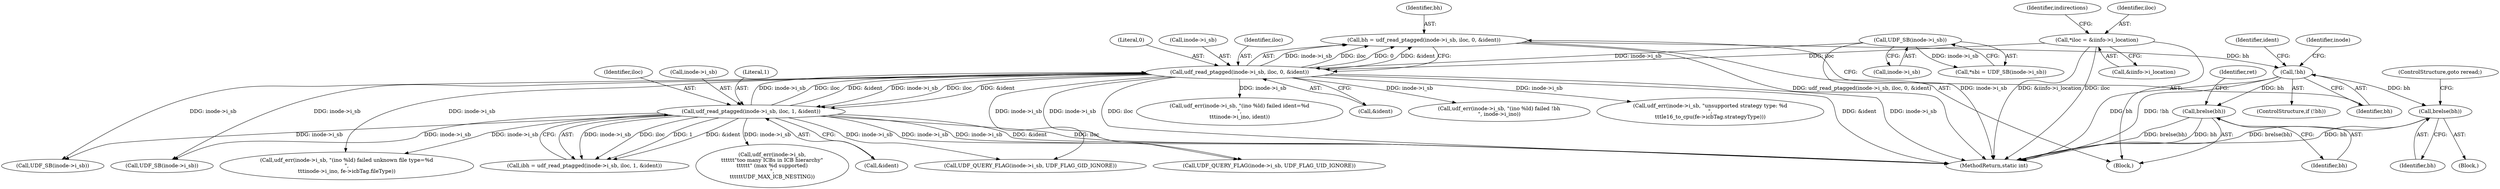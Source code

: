 digraph "0_linux_e159332b9af4b04d882dbcfe1bb0117f0a6d4b58@API" {
"1000173" [label="(Call,bh = udf_read_ptagged(inode->i_sb, iloc, 0, &ident))"];
"1000175" [label="(Call,udf_read_ptagged(inode->i_sb, iloc, 0, &ident))"];
"1000125" [label="(Call,UDF_SB(inode->i_sb))"];
"1000248" [label="(Call,udf_read_ptagged(inode->i_sb, iloc, 1, &ident))"];
"1000130" [label="(Call,*iloc = &iinfo->i_location)"];
"1000184" [label="(Call,!bh)"];
"1000311" [label="(Call,brelse(bh))"];
"1001222" [label="(Call,brelse(bh))"];
"1000253" [label="(Literal,1)"];
"1000183" [label="(ControlStructure,if (!bh))"];
"1000175" [label="(Call,udf_read_ptagged(inode->i_sb, iloc, 0, &ident))"];
"1000130" [label="(Call,*iloc = &iinfo->i_location)"];
"1000211" [label="(Call,udf_err(inode->i_sb, \"(ino %ld) failed ident=%d\n\",\n\t\t\tinode->i_ino, ident))"];
"1000246" [label="(Call,ibh = udf_read_ptagged(inode->i_sb, iloc, 1, &ident))"];
"1000139" [label="(Identifier,indirections)"];
"1000311" [label="(Call,brelse(bh))"];
"1000254" [label="(Call,&ident)"];
"1000286" [label="(Block,)"];
"1001225" [label="(Identifier,ret)"];
"1000132" [label="(Call,&iinfo->i_location)"];
"1000125" [label="(Call,UDF_SB(inode->i_sb))"];
"1000639" [label="(Call,UDF_QUERY_FLAG(inode->i_sb, UDF_FLAG_GID_IGNORE))"];
"1000605" [label="(Call,UDF_QUERY_FLAG(inode->i_sb, UDF_FLAG_UID_IGNORE))"];
"1000201" [label="(Identifier,ident)"];
"1001226" [label="(MethodReturn,static int)"];
"1000180" [label="(Literal,0)"];
"1000312" [label="(Identifier,bh)"];
"1000173" [label="(Call,bh = udf_read_ptagged(inode->i_sb, iloc, 0, &ident))"];
"1000620" [label="(Call,UDF_SB(inode->i_sb))"];
"1000189" [label="(Identifier,inode)"];
"1000313" [label="(ControlStructure,goto reread;)"];
"1000126" [label="(Call,inode->i_sb)"];
"1000185" [label="(Identifier,bh)"];
"1000174" [label="(Identifier,bh)"];
"1000176" [label="(Call,inode->i_sb)"];
"1000252" [label="(Identifier,iloc)"];
"1000181" [label="(Call,&ident)"];
"1000248" [label="(Call,udf_read_ptagged(inode->i_sb, iloc, 1, &ident))"];
"1000123" [label="(Call,*sbi = UDF_SB(inode->i_sb))"];
"1001223" [label="(Identifier,bh)"];
"1001222" [label="(Call,brelse(bh))"];
"1000187" [label="(Call,udf_err(inode->i_sb, \"(ino %ld) failed !bh\n\", inode->i_ino))"];
"1000184" [label="(Call,!bh)"];
"1000304" [label="(Call,udf_err(inode->i_sb,\n\t\t\t\t\t\t\"too many ICBs in ICB hierarchy\"\n\t\t\t\t\t\t\" (max %d supported)\n\",\n\t\t\t\t\t\tUDF_MAX_ICB_NESTING))"];
"1000109" [label="(Block,)"];
"1000327" [label="(Call,udf_err(inode->i_sb, \"unsupported strategy type: %d\n\",\n\t\t\tle16_to_cpu(fe->icbTag.strategyType)))"];
"1000654" [label="(Call,UDF_SB(inode->i_sb))"];
"1000131" [label="(Identifier,iloc)"];
"1001165" [label="(Call,udf_err(inode->i_sb, \"(ino %ld) failed unknown file type=%d\n\",\n\t\t\tinode->i_ino, fe->icbTag.fileType))"];
"1000179" [label="(Identifier,iloc)"];
"1000249" [label="(Call,inode->i_sb)"];
"1000173" -> "1000109"  [label="AST: "];
"1000173" -> "1000175"  [label="CFG: "];
"1000174" -> "1000173"  [label="AST: "];
"1000175" -> "1000173"  [label="AST: "];
"1000185" -> "1000173"  [label="CFG: "];
"1000173" -> "1001226"  [label="DDG: udf_read_ptagged(inode->i_sb, iloc, 0, &ident)"];
"1000175" -> "1000173"  [label="DDG: inode->i_sb"];
"1000175" -> "1000173"  [label="DDG: iloc"];
"1000175" -> "1000173"  [label="DDG: 0"];
"1000175" -> "1000173"  [label="DDG: &ident"];
"1000173" -> "1000184"  [label="DDG: bh"];
"1000175" -> "1000181"  [label="CFG: "];
"1000176" -> "1000175"  [label="AST: "];
"1000179" -> "1000175"  [label="AST: "];
"1000180" -> "1000175"  [label="AST: "];
"1000181" -> "1000175"  [label="AST: "];
"1000175" -> "1001226"  [label="DDG: iloc"];
"1000175" -> "1001226"  [label="DDG: &ident"];
"1000175" -> "1001226"  [label="DDG: inode->i_sb"];
"1000125" -> "1000175"  [label="DDG: inode->i_sb"];
"1000248" -> "1000175"  [label="DDG: inode->i_sb"];
"1000248" -> "1000175"  [label="DDG: iloc"];
"1000248" -> "1000175"  [label="DDG: &ident"];
"1000130" -> "1000175"  [label="DDG: iloc"];
"1000175" -> "1000187"  [label="DDG: inode->i_sb"];
"1000175" -> "1000211"  [label="DDG: inode->i_sb"];
"1000175" -> "1000248"  [label="DDG: inode->i_sb"];
"1000175" -> "1000248"  [label="DDG: iloc"];
"1000175" -> "1000248"  [label="DDG: &ident"];
"1000175" -> "1000327"  [label="DDG: inode->i_sb"];
"1000175" -> "1000605"  [label="DDG: inode->i_sb"];
"1000175" -> "1000620"  [label="DDG: inode->i_sb"];
"1000175" -> "1000639"  [label="DDG: inode->i_sb"];
"1000175" -> "1000654"  [label="DDG: inode->i_sb"];
"1000175" -> "1001165"  [label="DDG: inode->i_sb"];
"1000125" -> "1000123"  [label="AST: "];
"1000125" -> "1000126"  [label="CFG: "];
"1000126" -> "1000125"  [label="AST: "];
"1000123" -> "1000125"  [label="CFG: "];
"1000125" -> "1001226"  [label="DDG: inode->i_sb"];
"1000125" -> "1000123"  [label="DDG: inode->i_sb"];
"1000248" -> "1000246"  [label="AST: "];
"1000248" -> "1000254"  [label="CFG: "];
"1000249" -> "1000248"  [label="AST: "];
"1000252" -> "1000248"  [label="AST: "];
"1000253" -> "1000248"  [label="AST: "];
"1000254" -> "1000248"  [label="AST: "];
"1000246" -> "1000248"  [label="CFG: "];
"1000248" -> "1001226"  [label="DDG: &ident"];
"1000248" -> "1001226"  [label="DDG: iloc"];
"1000248" -> "1001226"  [label="DDG: inode->i_sb"];
"1000248" -> "1000246"  [label="DDG: inode->i_sb"];
"1000248" -> "1000246"  [label="DDG: iloc"];
"1000248" -> "1000246"  [label="DDG: 1"];
"1000248" -> "1000246"  [label="DDG: &ident"];
"1000248" -> "1000304"  [label="DDG: inode->i_sb"];
"1000248" -> "1000605"  [label="DDG: inode->i_sb"];
"1000248" -> "1000620"  [label="DDG: inode->i_sb"];
"1000248" -> "1000639"  [label="DDG: inode->i_sb"];
"1000248" -> "1000654"  [label="DDG: inode->i_sb"];
"1000248" -> "1001165"  [label="DDG: inode->i_sb"];
"1000130" -> "1000109"  [label="AST: "];
"1000130" -> "1000132"  [label="CFG: "];
"1000131" -> "1000130"  [label="AST: "];
"1000132" -> "1000130"  [label="AST: "];
"1000139" -> "1000130"  [label="CFG: "];
"1000130" -> "1001226"  [label="DDG: &iinfo->i_location"];
"1000130" -> "1001226"  [label="DDG: iloc"];
"1000184" -> "1000183"  [label="AST: "];
"1000184" -> "1000185"  [label="CFG: "];
"1000185" -> "1000184"  [label="AST: "];
"1000189" -> "1000184"  [label="CFG: "];
"1000201" -> "1000184"  [label="CFG: "];
"1000184" -> "1001226"  [label="DDG: bh"];
"1000184" -> "1001226"  [label="DDG: !bh"];
"1000184" -> "1000311"  [label="DDG: bh"];
"1000184" -> "1001222"  [label="DDG: bh"];
"1000311" -> "1000286"  [label="AST: "];
"1000311" -> "1000312"  [label="CFG: "];
"1000312" -> "1000311"  [label="AST: "];
"1000313" -> "1000311"  [label="CFG: "];
"1000311" -> "1001226"  [label="DDG: bh"];
"1000311" -> "1001226"  [label="DDG: brelse(bh)"];
"1001222" -> "1000109"  [label="AST: "];
"1001222" -> "1001223"  [label="CFG: "];
"1001223" -> "1001222"  [label="AST: "];
"1001225" -> "1001222"  [label="CFG: "];
"1001222" -> "1001226"  [label="DDG: bh"];
"1001222" -> "1001226"  [label="DDG: brelse(bh)"];
}
